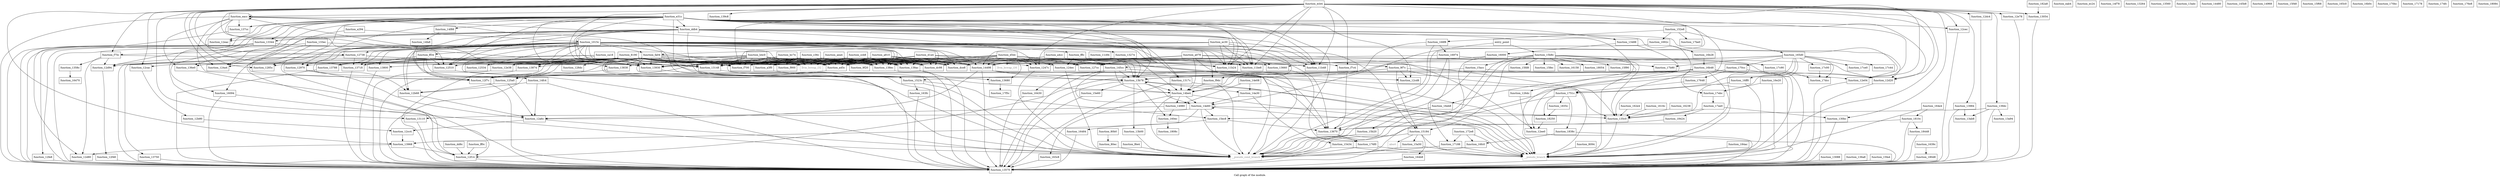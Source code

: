 digraph "Call graph of the module." {
  label="Call graph of the module.";
  node [shape=record];

  Node_function_8190 [label="{function_8190}"];
  Node_function_9f20 [label="{function_9f20}"];
  Node_function_a078 [label="{function_a078}"];
  Node_function_a294 [label="{function_a294}"];
  Node_function_f6e4 [label="{function_f6e4}"];
  Node_function_a3f0 [label="{function_a3f0}"];
  Node_function_d5dc [label="{function_d5dc}"];
  Node_function_dc98 [label="{function_dc98}"];
  Node_function_dce8 [label="{function_dce8}"];
  Node_function_dd8c [label="{function_dd8c}"];
  Node_function_ddb4 [label="{function_ddb4}"];
  Node_function_e31c [label="{function_e31c}"];
  Node_function_eab4 [label="{function_eab4}"];
  Node_function_eacc [label="{function_eacc}"];
  Node_function_ec24 [label="{function_ec24}"];
  Node_function_ec30 [label="{function_ec30}"];
  Node_function_ecb4 [label="{function_ecb4}"];
  Node_function_a45c [label="{function_a45c}"];
  Node_function_a4cc [label="{function_a4cc}"];
  Node_function_a810 [label="{function_a810}"];
  Node_function_aea4 [label="{function_aea4}"];
  Node_function_b4c0 [label="{function_b4c0}"];
  Node_function_bc74 [label="{function_bc74}"];
  Node_function_c36c [label="{function_c36c}"];
  Node_function_ca18 [label="{function_ca18}"];
  Node_function_ccb8 [label="{function_ccb8}"];
  Node_function_d1a4 [label="{function_d1a4}"];
  Node_entry_point [label="{entry_point}"];
  Node_function_9f7c [label="{function_9f7c}"];
  Node_function_12534 [label="{function_12534}"];
  Node_function_125a0 [label="{function_125a0}"];
  Node_function_126dc [label="{function_126dc}"];
  Node_function_12738 [label="{function_12738}"];
  Node_function_127cc [label="{function_127cc}"];
  Node_function_1285c [label="{function_1285c}"];
  Node_function_128dc [label="{function_128dc}"];
  Node_function_12970 [label="{function_12970}"];
  Node_function_12a6c [label="{function_12a6c}"];
  Node_function_12b68 [label="{function_12b68}"];
  Node_function_12b80 [label="{function_12b80}"];
  Node_function_12cac [label="{function_12cac}"];
  Node_function_12cc4 [label="{function_12cc4}"];
  Node_function_14f78 [label="{function_14f78}"];
  Node_function_14f88 [label="{function_14f88}"];
  Node_function_12cec [label="{function_12cec}"];
  Node_function_12d20 [label="{function_12d20}"];
  Node_function_12d80 [label="{function_12d80}"];
  Node_function_12d94 [label="{function_12d94}"];
  Node_function_12dc4 [label="{function_12dc4}"];
  Node_function_12e04 [label="{function_12e04}"];
  Node_function_12e38 [label="{function_12e38}"];
  Node_function_12e78 [label="{function_12e78}"];
  Node_function_12eac [label="{function_12eac}"];
  Node_function_12ee0 [label="{function_12ee0}"];
  Node_function_12f14 [label="{function_12f14}"];
  Node_function_12f48 [label="{function_12f48}"];
  Node_function_12f7c [label="{function_12f7c}"];
  Node_function_12fe8 [label="{function_12fe8}"];
  Node_function_13054 [label="{function_13054}"];
  Node_function_13088 [label="{function_13088}"];
  Node_function_130bc [label="{function_130bc}"];
  Node_function_13110 [label="{function_13110}"];
  Node_function_13148 [label="{function_13148}"];
  Node_function_1317c [label="{function_1317c}"];
  Node_function_13264 [label="{function_13264}"];
  Node_function_13274 [label="{function_13274}"];
  Node_function_13344 [label="{function_13344}"];
  Node_function_133ec [label="{function_133ec}"];
  Node_function_13488 [label="{function_13488}"];
  Node_function_13560 [label="{function_13560}"];
  Node_function_13570 [label="{function_13570}"];
  Node_function_1358c [label="{function_1358c}"];
  Node_function_135c0 [label="{function_135c0}"];
  Node_function_13660 [label="{function_13660}"];
  Node_function_13670 [label="{function_13670}"];
  Node_function_13680 [label="{function_13680}"];
  Node_function_136a8 [label="{function_136a8}"];
  Node_function_136e0 [label="{function_136e0}"];
  Node_function_13718 [label="{function_13718}"];
  Node_function_13750 [label="{function_13750}"];
  Node_function_13788 [label="{function_13788}"];
  Node_function_137cc [label="{function_137cc}"];
  Node_function_13800 [label="{function_13800}"];
  Node_function_13838 [label="{function_13838}"];
  Node_function_13874 [label="{function_13874}"];
  Node_function_138ac [label="{function_138ac}"];
  Node_function_138ec [label="{function_138ec}"];
  Node_function_13930 [label="{function_13930}"];
  Node_function_13968 [label="{function_13968}"];
  Node_function_13984 [label="{function_13984}"];
  Node_function_139c8 [label="{function_139c8}"];
  Node_function_139dc [label="{function_139dc}"];
  Node_function_13a94 [label="{function_13a94}"];
  Node_function_13ab8 [label="{function_13ab8}"];
  Node_function_13adc [label="{function_13adc}"];
  Node_function_13b00 [label="{function_13b00}"];
  Node_function_13b78 [label="{function_13b78}"];
  Node_function_14480 [label="{function_14480}"];
  Node_function_14498 [label="{function_14498}"];
  Node_function_145b8 [label="{function_145b8}"];
  Node_function_145cc [label="{function_145cc}"];
  Node_function_14968 [label="{function_14968}"];
  Node_function_14980 [label="{function_14980}"];
  Node_function_14a30 [label="{function_14a30}"];
  Node_function_14be4 [label="{function_14be4}"];
  Node_function_14e08 [label="{function_14e08}"];
  Node_function_14e60 [label="{function_14e60}"];
  Node_function_14fa8 [label="{function_14fa8}"];
  Node_function_14fc4 [label="{function_14fc4}"];
  Node_function_15184 [label="{function_15184}"];
  Node_function_1523c [label="{function_1523c}"];
  Node_function_152e8 [label="{function_152e8}"];
  Node_function_15434 [label="{function_15434}"];
  Node_function_15a50 [label="{function_15a50}"];
  Node_function_15acc [label="{function_15acc}"];
  Node_function_15b20 [label="{function_15b20}"];
  Node_function_15b8c [label="{function_15b8c}"];
  Node_function_15e60 [label="{function_15e60}"];
  Node_function_15ec8 [label="{function_15ec8}"];
  Node_function_15f48 [label="{function_15f48}"];
  Node_function_15f68 [label="{function_15f68}"];
  Node_function_15f90 [label="{function_15f90}"];
  Node_function_15fa4 [label="{function_15fa4}"];
  Node_function_15fd8 [label="{function_15fd8}"];
  Node_function_15fec [label="{function_15fec}"];
  Node_function_16000 [label="{function_16000}"];
  Node_function_16094 [label="{function_16094}"];
  Node_function_160ec [label="{function_160ec}"];
  Node_function_16158 [label="{function_16158}"];
  Node_function_1616c [label="{function_1616c}"];
  Node_function_16238 [label="{function_16238}"];
  Node_function_162e4 [label="{function_162e4}"];
  Node_function_1639c [label="{function_1639c}"];
  Node_function_163c8 [label="{function_163c8}"];
  Node_function_163fc [label="{function_163fc}"];
  Node_function_16430 [label="{function_16430}"];
  Node_function_16470 [label="{function_16470}"];
  Node_function_16484 [label="{function_16484}"];
  Node_function_164b8 [label="{function_164b8}"];
  Node_function_164e4 [label="{function_164e4}"];
  Node_function_165c0 [label="{function_165c0}"];
  Node_function_165d0 [label="{function_165d0}"];
  Node_function_168f8 [label="{function_168f8}"];
  Node_function_1692c [label="{function_1692c}"];
  Node_function_16974 [label="{function_16974}"];
  Node_function_16b0c [label="{function_16b0c}"];
  Node_function_16b28 [label="{function_16b28}"];
  Node_function_16b48 [label="{function_16b48}"];
  Node_function_16e20 [label="{function_16e20}"];
  Node_function_16eb8 [label="{function_16eb8}"];
  Node_function_16fc0 [label="{function_16fc0}"];
  Node_function_16ff0 [label="{function_16ff0}"];
  Node_function_170bc [label="{function_170bc}"];
  Node_function_170cc [label="{function_170cc}"];
  Node_function_17178 [label="{function_17178}"];
  Node_function_17188 [label="{function_17188}"];
  Node_function_172e8 [label="{function_172e8}"];
  Node_function_174fc [label="{function_174fc}"];
  Node_function_1751c [label="{function_1751c}"];
  Node_function_17648 [label="{function_17648}"];
  Node_function_176e8 [label="{function_176e8}"];
  Node_function_176f0 [label="{function_176f0}"];
  Node_function_17b80 [label="{function_17b80}"];
  Node_function_17be0 [label="{function_17be0}"];
  Node_function_17c00 [label="{function_17c00}"];
  Node_function_17c44 [label="{function_17c44}"];
  Node_function_17c90 [label="{function_17c90}"];
  Node_function_17ce0 [label="{function_17ce0}"];
  Node_function_17dcc [label="{function_17dcc}"];
  Node_function_17ebc [label="{function_17ebc}"];
  Node_function_17ee0 [label="{function_17ee0}"];
  Node_function_17f5c [label="{function_17f5c}"];
  Node_function_18054 [label="{function_18054}"];
  Node_function_18084 [label="{function_18084}"];
  Node_function_1808c [label="{function_1808c}"];
  Node_function_180d8 [label="{function_180d8}"];
  Node_function_1810c [label="{function_1810c}"];
  Node_function_18250 [label="{function_18250}"];
  Node_function_182a8 [label="{function_182a8}"];
  Node_function_1835c [label="{function_1835c}"];
  Node_function_1838c [label="{function_1838c}"];
  Node_function_18424 [label="{function_18424}"];
  Node_function_18448 [label="{function_18448}"];
  Node_function_184ac [label="{function_184ac}"];
  Node_llvm_bswap_i32 [color="gray50", fontcolor="gray50", label="{llvm_bswap_i32}"];
  Node_abort [color="gray50", fontcolor="gray50", label="{abort}"];
  Node_llvm_bswap_i16 [color="gray50", fontcolor="gray50", label="{llvm_bswap_i16}"];
  Node_function_12cd8 [label="{function_12cd8}"];
  Node_function_f700 [label="{function_f700}"];
  Node_function_f75c [label="{function_f75c}"];
  Node_function_f7c4 [label="{function_f7c4}"];
  Node_function_f900 [label="{function_f900}"];
  Node_function_f9dc [label="{function_f9dc}"];
  Node_function_fa04 [label="{function_fa04}"];
  Node_function_ff0c [label="{function_ff0c}"];
  Node_function_ff34 [label="{function_ff34}"];
  Node_function_fffc [label="{function_fffc}"];
  Node_function_1015c [label="{function_1015c}"];
  Node_function_11b24 [label="{function_11b24}"];
  Node_function_11b48 [label="{function_11b48}"];
  Node_function_11be8 [label="{function_11be8}"];
  Node_function_11c84 [label="{function_11c84}"];
  Node_function_1247c [label="{function_1247c}"];
  Node_function_124a4 [label="{function_124a4}"];
  Node_function_124ec [label="{function_124ec}"];
  Node_function_12510 [label="{function_12510}"];
  Node___pseudo_branch [color="gray50", fontcolor="gray50", label="{__pseudo_branch}"];
  Node___pseudo_cond_branch [color="gray50", fontcolor="gray50", label="{__pseudo_cond_branch}"];
  Node_function_8094 [label="{function_8094}"];
  Node_function_80b0 [label="{function_80b0}"];
  Node_function_80ec [label="{function_80ec}"];
  Node_function_8190 -> Node_function_9f20;
  Node_function_8190 -> Node_function_a45c;
  Node_function_8190 -> Node_function_12534;
  Node_function_8190 -> Node_function_125a0;
  Node_function_8190 -> Node_function_127cc;
  Node_function_8190 -> Node_function_1285c;
  Node_function_8190 -> Node_function_128dc;
  Node_function_8190 -> Node_function_12970;
  Node_function_8190 -> Node_function_12cac;
  Node_function_8190 -> Node_function_12d94;
  Node_function_8190 -> Node_function_12e38;
  Node_function_8190 -> Node_function_12f7c;
  Node_function_8190 -> Node_function_13148;
  Node_function_8190 -> Node_function_13570;
  Node_function_8190 -> Node_function_135c0;
  Node_function_8190 -> Node_function_13660;
  Node_function_8190 -> Node_function_13670;
  Node_function_8190 -> Node_function_13718;
  Node_function_8190 -> Node_function_13788;
  Node_function_8190 -> Node_function_13800;
  Node_function_8190 -> Node_function_13874;
  Node_function_8190 -> Node_function_138ec;
  Node_function_8190 -> Node_function_13930;
  Node_function_8190 -> Node_function_14498;
  Node_function_8190 -> Node_function_1523c;
  Node_function_8190 -> Node_llvm_bswap_i32;
  Node_function_8190 -> Node_function_f700;
  Node_function_8190 -> Node_function_11b24;
  Node_function_8190 -> Node_function_11b48;
  Node_function_8190 -> Node_function_11be8;
  Node_function_8190 -> Node_function_1247c;
  Node_function_8190 -> Node_function_124a4;
  Node_function_8190 -> Node_function_12510;
  Node_function_8190 -> Node___pseudo_cond_branch;
  Node_function_a078 -> Node_function_9f7c;
  Node_function_a078 -> Node_function_13570;
  Node_function_a078 -> Node_function_14498;
  Node_function_a078 -> Node_function_14be4;
  Node_function_a078 -> Node_llvm_bswap_i32;
  Node_function_a078 -> Node_function_124ec;
  Node_function_a078 -> Node___pseudo_cond_branch;
  Node_function_a294 -> Node_function_12f14;
  Node_function_a294 -> Node_function_1015c;
  Node_function_f6e4 -> Node___pseudo_cond_branch;
  Node_function_a3f0 -> Node_function_13680;
  Node_function_d5dc -> Node_function_9f20;
  Node_function_d5dc -> Node_function_dc98;
  Node_function_d5dc -> Node_function_dce8;
  Node_function_d5dc -> Node_function_a45c;
  Node_function_d5dc -> Node_function_127cc;
  Node_function_d5dc -> Node_function_12d20;
  Node_function_d5dc -> Node_function_12ee0;
  Node_function_d5dc -> Node_function_13148;
  Node_function_d5dc -> Node_function_13680;
  Node_function_d5dc -> Node_function_138ac;
  Node_function_d5dc -> Node_function_138ec;
  Node_function_d5dc -> Node_function_13930;
  Node_function_d5dc -> Node_function_14498;
  Node_function_d5dc -> Node_llvm_bswap_i16;
  Node_function_d5dc -> Node_function_f700;
  Node_function_d5dc -> Node_function_f7c4;
  Node_function_d5dc -> Node_function_11b24;
  Node_function_d5dc -> Node_function_11b48;
  Node_function_d5dc -> Node_function_11be8;
  Node_function_d5dc -> Node_function_1247c;
  Node_function_d5dc -> Node_function_124ec;
  Node_function_dd8c -> Node_function_12f14;
  Node_function_ddb4 -> Node_function_125a0;
  Node_function_ddb4 -> Node_function_126dc;
  Node_function_ddb4 -> Node_function_127cc;
  Node_function_ddb4 -> Node_function_12970;
  Node_function_ddb4 -> Node_function_12d20;
  Node_function_ddb4 -> Node_function_12eac;
  Node_function_ddb4 -> Node_function_12f14;
  Node_function_ddb4 -> Node_function_13148;
  Node_function_ddb4 -> Node_function_1317c;
  Node_function_ddb4 -> Node_function_13344;
  Node_function_ddb4 -> Node_function_13488;
  Node_function_ddb4 -> Node_function_135c0;
  Node_function_ddb4 -> Node_function_1523c;
  Node_function_ddb4 -> Node_function_11b24;
  Node_function_ddb4 -> Node_function_11b48;
  Node_function_ddb4 -> Node_function_11be8;
  Node_function_ddb4 -> Node_function_1247c;
  Node_function_ddb4 -> Node_function_124a4;
  Node_function_ddb4 -> Node_function_12510;
  Node_function_e31c -> Node_function_ddb4;
  Node_function_e31c -> Node_function_127cc;
  Node_function_e31c -> Node_function_1285c;
  Node_function_e31c -> Node_function_12970;
  Node_function_e31c -> Node_function_14f88;
  Node_function_e31c -> Node_function_12cec;
  Node_function_e31c -> Node_function_12d20;
  Node_function_e31c -> Node_function_12d80;
  Node_function_e31c -> Node_function_12d94;
  Node_function_e31c -> Node_function_12e04;
  Node_function_e31c -> Node_function_12eac;
  Node_function_e31c -> Node_function_12ee0;
  Node_function_e31c -> Node_function_12f14;
  Node_function_e31c -> Node_function_13148;
  Node_function_e31c -> Node_function_1317c;
  Node_function_e31c -> Node_function_13344;
  Node_function_e31c -> Node_function_13488;
  Node_function_e31c -> Node_function_136e0;
  Node_function_e31c -> Node_function_137cc;
  Node_function_e31c -> Node_function_13930;
  Node_function_e31c -> Node_function_13b78;
  Node_function_e31c -> Node_function_1523c;
  Node_function_e31c -> Node_function_12cd8;
  Node_function_e31c -> Node_function_11b24;
  Node_function_e31c -> Node_function_11b48;
  Node_function_e31c -> Node_function_11be8;
  Node_function_e31c -> Node_function_124a4;
  Node_function_e31c -> Node_function_12510;
  Node_function_e31c -> Node___pseudo_cond_branch;
  Node_function_eacc -> Node_function_ddb4;
  Node_function_eacc -> Node_function_eacc;
  Node_function_eacc -> Node_function_12f7c;
  Node_function_eacc -> Node_function_13148;
  Node_function_eacc -> Node_function_13570;
  Node_function_eacc -> Node_function_136e0;
  Node_function_eacc -> Node_function_13718;
  Node_function_eacc -> Node_function_137cc;
  Node_function_eacc -> Node_function_138ec;
  Node_function_eacc -> Node_function_13930;
  Node_function_eacc -> Node_function_1523c;
  Node_function_ec30 -> Node_function_12b68;
  Node_function_ec30 -> Node_function_f700;
  Node_function_ec30 -> Node_function_f9dc;
  Node_function_ec30 -> Node_function_fa04;
  Node_function_ec30 -> Node_function_11b24;
  Node_function_ec30 -> Node_function_11b48;
  Node_function_ec30 -> Node_function_11be8;
  Node_function_ecb4 -> Node_function_eacc;
  Node_function_ecb4 -> Node_function_12738;
  Node_function_ecb4 -> Node_function_1285c;
  Node_function_ecb4 -> Node_function_12cac;
  Node_function_ecb4 -> Node_function_12cec;
  Node_function_ecb4 -> Node_function_12d20;
  Node_function_ecb4 -> Node_function_12dc4;
  Node_function_ecb4 -> Node_function_12e04;
  Node_function_ecb4 -> Node_function_12e78;
  Node_function_ecb4 -> Node_function_13054;
  Node_function_ecb4 -> Node_function_130bc;
  Node_function_ecb4 -> Node_function_13110;
  Node_function_ecb4 -> Node_function_13148;
  Node_function_ecb4 -> Node_function_13670;
  Node_function_ecb4 -> Node_function_13968;
  Node_function_ecb4 -> Node_function_13984;
  Node_function_ecb4 -> Node_function_139c8;
  Node_function_ecb4 -> Node_function_139dc;
  Node_function_ecb4 -> Node_function_f700;
  Node_function_ecb4 -> Node_function_f75c;
  Node_function_ecb4 -> Node_function_f7c4;
  Node_function_ecb4 -> Node_function_11b24;
  Node_function_ecb4 -> Node_function_11b48;
  Node_function_ecb4 -> Node_function_11be8;
  Node_function_ecb4 -> Node_function_1247c;
  Node_function_ecb4 -> Node_function_124a4;
  Node_function_ecb4 -> Node_function_12510;
  Node_function_ecb4 -> Node___pseudo_branch;
  Node_function_a45c -> Node_function_125a0;
  Node_function_a4cc -> Node_function_14498;
  Node_function_a4cc -> Node_function_145cc;
  Node_function_a810 -> Node_function_dc98;
  Node_function_a810 -> Node_function_dce8;
  Node_function_a810 -> Node_function_a45c;
  Node_function_a810 -> Node_function_13148;
  Node_function_a810 -> Node_function_138ac;
  Node_function_a810 -> Node_function_138ec;
  Node_function_a810 -> Node_function_13930;
  Node_function_a810 -> Node_function_14498;
  Node_function_a810 -> Node_llvm_bswap_i32;
  Node_function_a810 -> Node_function_f700;
  Node_function_a810 -> Node_function_f900;
  Node_function_a810 -> Node_function_124ec;
  Node_function_aea4 -> Node_function_dc98;
  Node_function_aea4 -> Node_function_dce8;
  Node_function_aea4 -> Node_function_a45c;
  Node_function_aea4 -> Node_function_13148;
  Node_function_aea4 -> Node_function_138ac;
  Node_function_aea4 -> Node_function_138ec;
  Node_function_aea4 -> Node_function_13930;
  Node_function_aea4 -> Node_function_14498;
  Node_function_aea4 -> Node_llvm_bswap_i32;
  Node_function_aea4 -> Node_function_f700;
  Node_function_aea4 -> Node_function_f900;
  Node_function_b4c0 -> Node_function_dc98;
  Node_function_b4c0 -> Node_function_dce8;
  Node_function_b4c0 -> Node_function_a45c;
  Node_function_b4c0 -> Node_function_12d94;
  Node_function_b4c0 -> Node_function_12f7c;
  Node_function_b4c0 -> Node_function_13148;
  Node_function_b4c0 -> Node_function_13718;
  Node_function_b4c0 -> Node_function_13838;
  Node_function_b4c0 -> Node_function_138ac;
  Node_function_b4c0 -> Node_function_138ec;
  Node_function_b4c0 -> Node_function_13930;
  Node_function_b4c0 -> Node_function_13b78;
  Node_function_b4c0 -> Node_function_14498;
  Node_function_b4c0 -> Node_llvm_bswap_i32;
  Node_function_b4c0 -> Node_function_f700;
  Node_function_b4c0 -> Node_function_f900;
  Node_function_bc74 -> Node_function_a3f0;
  Node_function_bc74 -> Node_function_dc98;
  Node_function_bc74 -> Node_function_dce8;
  Node_function_bc74 -> Node_function_a45c;
  Node_function_bc74 -> Node_function_13148;
  Node_function_bc74 -> Node_function_138ac;
  Node_function_bc74 -> Node_function_138ec;
  Node_function_bc74 -> Node_function_13930;
  Node_function_bc74 -> Node_function_14498;
  Node_function_bc74 -> Node_llvm_bswap_i32;
  Node_function_bc74 -> Node_function_f700;
  Node_function_bc74 -> Node_function_f900;
  Node_function_c36c -> Node_function_a3f0;
  Node_function_c36c -> Node_function_dc98;
  Node_function_c36c -> Node_function_dce8;
  Node_function_c36c -> Node_function_a45c;
  Node_function_c36c -> Node_function_13148;
  Node_function_c36c -> Node_function_138ac;
  Node_function_c36c -> Node_function_138ec;
  Node_function_c36c -> Node_function_13930;
  Node_function_c36c -> Node_function_14498;
  Node_function_c36c -> Node_llvm_bswap_i32;
  Node_function_c36c -> Node_function_f700;
  Node_function_ca18 -> Node_function_a45c;
  Node_function_ca18 -> Node_function_136e0;
  Node_function_ca18 -> Node_function_13718;
  Node_function_ca18 -> Node_function_13874;
  Node_function_ca18 -> Node_function_13930;
  Node_function_ca18 -> Node_function_14498;
  Node_function_ca18 -> Node_llvm_bswap_i32;
  Node_function_ca18 -> Node_function_f700;
  Node_function_ca18 -> Node_function_f900;
  Node_function_ccb8 -> Node_function_dc98;
  Node_function_ccb8 -> Node_function_dce8;
  Node_function_ccb8 -> Node_function_a45c;
  Node_function_ccb8 -> Node_function_13148;
  Node_function_ccb8 -> Node_function_138ac;
  Node_function_ccb8 -> Node_function_138ec;
  Node_function_ccb8 -> Node_function_13930;
  Node_function_ccb8 -> Node_function_14498;
  Node_function_ccb8 -> Node_llvm_bswap_i32;
  Node_function_ccb8 -> Node_llvm_bswap_i16;
  Node_function_ccb8 -> Node_function_f700;
  Node_function_ccb8 -> Node_function_f900;
  Node_function_d1a4 -> Node_function_dc98;
  Node_function_d1a4 -> Node_function_dce8;
  Node_function_d1a4 -> Node_function_a45c;
  Node_function_d1a4 -> Node_function_13148;
  Node_function_d1a4 -> Node_function_138ac;
  Node_function_d1a4 -> Node_function_138ec;
  Node_function_d1a4 -> Node_function_13930;
  Node_function_d1a4 -> Node_function_14498;
  Node_function_d1a4 -> Node_llvm_bswap_i32;
  Node_function_d1a4 -> Node_function_f700;
  Node_function_d1a4 -> Node_function_11b24;
  Node_function_d1a4 -> Node_function_11be8;
  Node_function_d1a4 -> Node_function_124ec;
  Node_entry_point -> Node_function_14e60;
  Node_entry_point -> Node_function_15b8c;
  Node_function_9f7c -> Node_function_12e04;
  Node_function_9f7c -> Node_function_12f14;
  Node_function_9f7c -> Node_function_15184;
  Node_function_9f7c -> Node_function_1523c;
  Node_function_9f7c -> Node_function_12cd8;
  Node_function_9f7c -> Node___pseudo_branch;
  Node_function_125a0 -> Node_function_12a6c;
  Node_function_125a0 -> Node_function_12b68;
  Node_function_126dc -> Node_function_12ee0;
  Node_function_12738 -> Node_function_13148;
  Node_function_12738 -> Node_function_13570;
  Node_function_12738 -> Node_function_13718;
  Node_function_12738 -> Node_function_13750;
  Node_function_12738 -> Node_function_13930;
  Node_function_12970 -> Node_function_12a6c;
  Node_function_12970 -> Node_function_12b68;
  Node_function_12a6c -> Node_function_12cc4;
  Node_function_12a6c -> Node___pseudo_cond_branch;
  Node_function_12b68 -> Node_function_12a6c;
  Node_function_12b80 -> Node_function_12cc4;
  Node_function_12cac -> Node_function_12b80;
  Node_function_12cc4 -> Node_function_13968;
  Node_function_14f88 -> Node_function_14fa8;
  Node_function_12cec -> Node_function_13570;
  Node_function_12d20 -> Node_function_13570;
  Node_function_12d94 -> Node_function_12f48;
  Node_function_12dc4 -> Node_function_13570;
  Node_function_12e04 -> Node_function_13570;
  Node_function_12e38 -> Node_function_13570;
  Node_function_12e78 -> Node_function_13570;
  Node_function_12eac -> Node_function_13570;
  Node_function_12ee0 -> Node_function_13570;
  Node_function_12f14 -> Node_function_13570;
  Node_function_12f48 -> Node_function_13570;
  Node_function_12f7c -> Node_function_13570;
  Node_function_12fe8 -> Node_function_13570;
  Node_function_13054 -> Node_function_13570;
  Node_function_13088 -> Node_function_13570;
  Node_function_130bc -> Node_function_13570;
  Node_function_13110 -> Node_function_13570;
  Node_function_13148 -> Node_function_13570;
  Node_function_1317c -> Node_function_13570;
  Node_function_1317c -> Node_function_14be4;
  Node_function_1317c -> Node___pseudo_branch;
  Node_function_13274 -> Node_function_13b78;
  Node_function_13274 -> Node_function_14498;
  Node_function_13274 -> Node_function_14be4;
  Node_function_13344 -> Node_function_12fe8;
  Node_function_13344 -> Node_function_13274;
  Node_function_13344 -> Node_function_13570;
  Node_function_13344 -> Node_function_16094;
  Node_function_133ec -> Node_function_12f7c;
  Node_function_133ec -> Node_function_13274;
  Node_function_133ec -> Node_function_13570;
  Node_function_133ec -> Node_function_16094;
  Node_function_13488 -> Node_function_16000;
  Node_function_13488 -> Node___pseudo_branch;
  Node_function_1358c -> Node_function_16470;
  Node_function_135c0 -> Node___pseudo_branch;
  Node_function_13660 -> Node_function_176f0;
  Node_function_13670 -> Node_function_176f0;
  Node_function_13680 -> Node_function_17f5c;
  Node_function_136a8 -> Node_function_13570;
  Node_function_136e0 -> Node_function_13570;
  Node_function_13718 -> Node_function_13570;
  Node_function_13750 -> Node_function_13570;
  Node_function_13788 -> Node_function_13570;
  Node_function_137cc -> Node_function_13570;
  Node_function_13800 -> Node_function_13570;
  Node_function_13838 -> Node_function_13570;
  Node_function_13874 -> Node_function_13570;
  Node_function_138ac -> Node_function_13570;
  Node_function_138ec -> Node_function_13570;
  Node_function_13930 -> Node_function_13570;
  Node_function_13968 -> Node_function_12d80;
  Node_function_13968 -> Node_function_12f14;
  Node_function_13984 -> Node_function_13570;
  Node_function_13984 -> Node_function_13ab8;
  Node_function_139dc -> Node_function_13570;
  Node_function_139dc -> Node_function_13a94;
  Node_function_139dc -> Node_function_13ab8;
  Node_function_139dc -> Node_function_15ec8;
  Node_function_13b00 -> Node___pseudo_cond_branch;
  Node_function_13b78 -> Node_function_13570;
  Node_function_13b78 -> Node_function_13b00;
  Node_function_13b78 -> Node_function_13b78;
  Node_function_13b78 -> Node_function_14a30;
  Node_function_13b78 -> Node_function_14be4;
  Node_function_13b78 -> Node_function_14e60;
  Node_function_13b78 -> Node_function_15e60;
  Node_function_13b78 -> Node_function_160ec;
  Node_function_13b78 -> Node___pseudo_branch;
  Node_function_14498 -> Node_function_12a6c;
  Node_function_14498 -> Node_function_13570;
  Node_function_14498 -> Node_function_135c0;
  Node_function_14498 -> Node_function_13b78;
  Node_function_14498 -> Node___pseudo_branch;
  Node_function_145cc -> Node_function_13570;
  Node_function_145cc -> Node_function_13670;
  Node_function_145cc -> Node_function_13b78;
  Node_function_145cc -> Node_function_14be4;
  Node_function_145cc -> Node_function_14e60;
  Node_function_145cc -> Node_function_16430;
  Node_function_145cc -> Node___pseudo_branch;
  Node_function_14980 -> Node_function_12a6c;
  Node_function_14980 -> Node_function_160ec;
  Node_function_14a30 -> Node_function_14e60;
  Node_function_14a30 -> Node_function_15434;
  Node_function_14be4 -> Node_function_14980;
  Node_function_14be4 -> Node_function_14e60;
  Node_function_14be4 -> Node_function_163c8;
  Node_function_14be4 -> Node___pseudo_branch;
  Node_function_14be4 -> Node___pseudo_cond_branch;
  Node_function_14e08 -> Node_function_14980;
  Node_function_14e08 -> Node_function_14a30;
  Node_function_14e60 -> Node_function_13110;
  Node_function_14e60 -> Node_function_135c0;
  Node_function_14e60 -> Node_function_13968;
  Node_function_14e60 -> Node_function_14e60;
  Node_function_14e60 -> Node_function_15ec8;
  Node_function_14e60 -> Node___pseudo_branch;
  Node_function_14e60 -> Node___pseudo_cond_branch;
  Node_function_14fa8 -> Node_function_14fc4;
  Node_function_14fc4 -> Node_function_12a6c;
  Node_function_14fc4 -> Node_function_12b68;
  Node_function_14fc4 -> Node_function_13570;
  Node_function_15184 -> Node_function_15a50;
  Node_function_15184 -> Node_function_164b8;
  Node_function_15184 -> Node_abort;
  Node_function_15184 -> Node___pseudo_branch;
  Node_function_15184 -> Node___pseudo_cond_branch;
  Node_function_1523c -> Node_function_15ec8;
  Node_function_1523c -> Node_function_163fc;
  Node_function_1523c -> Node___pseudo_cond_branch;
  Node_function_152e8 -> Node_function_165d0;
  Node_function_152e8 -> Node_function_168f8;
  Node_function_152e8 -> Node_function_1692c;
  Node_function_152e8 -> Node_function_17be0;
  Node_function_15434 -> Node_function_13570;
  Node_function_15434 -> Node___pseudo_branch;
  Node_function_15a50 -> Node___pseudo_branch;
  Node_function_15a50 -> Node___pseudo_cond_branch;
  Node_function_15acc -> Node_function_12d20;
  Node_function_15acc -> Node_function_12f7c;
  Node_function_15acc -> Node___pseudo_cond_branch;
  Node_function_15b20 -> Node___pseudo_cond_branch;
  Node_function_15b8c -> Node_function_135c0;
  Node_function_15b8c -> Node_function_15184;
  Node_function_15b8c -> Node_function_15acc;
  Node_function_15b8c -> Node_function_15b20;
  Node_function_15b8c -> Node_function_15f90;
  Node_function_15b8c -> Node_function_15fd8;
  Node_function_15b8c -> Node_function_15fec;
  Node_function_15b8c -> Node_function_16158;
  Node_function_15b8c -> Node_function_17c90;
  Node_function_15b8c -> Node_function_18054;
  Node_function_15b8c -> Node___pseudo_branch;
  Node_function_15b8c -> Node___pseudo_cond_branch;
  Node_function_15e60 -> Node_function_13570;
  Node_function_15ec8 -> Node_function_13670;
  Node_function_15ec8 -> Node_function_16484;
  Node_function_15fa4 -> Node_function_13570;
  Node_function_16000 -> Node_function_13570;
  Node_function_16000 -> Node_function_13660;
  Node_function_16000 -> Node_function_17b80;
  Node_function_16094 -> Node_function_13570;
  Node_function_16094 -> Node___pseudo_cond_branch;
  Node_function_160ec -> Node_function_1808c;
  Node_function_1616c -> Node_function_135c0;
  Node_function_16238 -> Node_function_135c0;
  Node_function_162e4 -> Node_function_135c0;
  Node_function_1639c -> Node_function_180d8;
  Node_function_163c8 -> Node_function_13570;
  Node_function_163fc -> Node_function_13570;
  Node_function_16430 -> Node_function_13570;
  Node_function_16484 -> Node_function_13570;
  Node_function_164b8 -> Node_function_13570;
  Node_function_164e4 -> Node_function_1810c;
  Node_function_164e4 -> Node___pseudo_branch;
  Node_function_165d0 -> Node_function_135c0;
  Node_function_165d0 -> Node_function_13b78;
  Node_function_165d0 -> Node_function_145cc;
  Node_function_165d0 -> Node_function_16ff0;
  Node_function_165d0 -> Node_function_170cc;
  Node_function_165d0 -> Node_function_1751c;
  Node_function_165d0 -> Node_function_17b80;
  Node_function_165d0 -> Node_function_17c00;
  Node_function_165d0 -> Node_function_17c44;
  Node_function_165d0 -> Node_function_17ce0;
  Node_function_165d0 -> Node_function_17dcc;
  Node_function_168f8 -> Node_function_14be4;
  Node_function_168f8 -> Node_function_16974;
  Node_function_168f8 -> Node___pseudo_cond_branch;
  Node_function_1692c -> Node_function_14498;
  Node_function_1692c -> Node_function_16b28;
  Node_function_16974 -> Node_function_13148;
  Node_function_16974 -> Node_function_17188;
  Node_function_16974 -> Node___pseudo_branch;
  Node_function_16974 -> Node___pseudo_cond_branch;
  Node_function_16b28 -> Node_function_16b48;
  Node_function_16b48 -> Node_function_12d20;
  Node_function_16b48 -> Node_function_12f7c;
  Node_function_16b48 -> Node_function_13570;
  Node_function_16b48 -> Node_function_13b78;
  Node_function_16b48 -> Node_function_14be4;
  Node_function_16b48 -> Node_function_16eb8;
  Node_function_16b48 -> Node_function_17ebc;
  Node_function_16b48 -> Node___pseudo_branch;
  Node_function_16e20 -> Node_function_13570;
  Node_function_16e20 -> Node_function_17ebc;
  Node_function_16eb8 -> Node_function_13670;
  Node_function_16fc0 -> Node___pseudo_cond_branch;
  Node_function_16ff0 -> Node_function_1751c;
  Node_function_16ff0 -> Node___pseudo_branch;
  Node_function_170cc -> Node_function_17648;
  Node_function_170cc -> Node___pseudo_branch;
  Node_function_170cc -> Node___pseudo_cond_branch;
  Node_function_17188 -> Node___pseudo_branch;
  Node_function_17188 -> Node___pseudo_cond_branch;
  Node_function_172e8 -> Node_function_16fc0;
  Node_function_172e8 -> Node_function_17188;
  Node_function_172e8 -> Node___pseudo_branch;
  Node_function_1751c -> Node_function_18250;
  Node_function_1751c -> Node_function_1835c;
  Node_function_1751c -> Node_function_1838c;
  Node_function_1751c -> Node___pseudo_cond_branch;
  Node_function_17648 -> Node_function_1751c;
  Node_function_176f0 -> Node___pseudo_branch;
  Node_function_176f0 -> Node___pseudo_cond_branch;
  Node_function_17c00 -> Node_function_17dcc;
  Node_function_17c90 -> Node_function_17dcc;
  Node_function_17ebc -> Node_function_17ee0;
  Node_function_17ee0 -> Node_function_130bc;
  Node_function_17ee0 -> Node_function_135c0;
  Node_function_17ee0 -> Node_function_18424;
  Node_function_180d8 -> Node_function_13570;
  Node_function_1810c -> Node_function_13570;
  Node_function_1810c -> Node_function_13670;
  Node_function_1810c -> Node_function_18448;
  Node_function_18250 -> Node_function_12ee0;
  Node_function_182a8 -> Node_function_13054;
  Node_function_1835c -> Node_function_18250;
  Node_function_1838c -> Node_function_13570;
  Node_function_1838c -> Node_function_16fc0;
  Node_function_18424 -> Node_function_13670;
  Node_function_18448 -> Node_function_13570;
  Node_function_184ac -> Node___pseudo_branch;
  Node_function_f75c -> Node_function_12d80;
  Node_function_f75c -> Node_function_12d94;
  Node_function_f75c -> Node_function_1358c;
  Node_function_f75c -> Node_function_12cd8;
  Node_function_f7c4 -> Node_function_13670;
  Node_function_f9dc -> Node_function_14be4;
  Node_function_f9dc -> Node___pseudo_cond_branch;
  Node_function_fa04 -> Node_function_12e38;
  Node_function_fa04 -> Node_function_12f7c;
  Node_function_fa04 -> Node_function_13148;
  Node_function_fa04 -> Node_function_13718;
  Node_function_fa04 -> Node_function_13838;
  Node_function_fa04 -> Node_function_13874;
  Node_function_fa04 -> Node_function_13930;
  Node_function_fa04 -> Node_function_14498;
  Node_function_fa04 -> Node_function_145cc;
  Node_function_fa04 -> Node_function_14be4;
  Node_function_fa04 -> Node_function_1523c;
  Node_function_fa04 -> Node_function_f700;
  Node_function_fa04 -> Node_function_1247c;
  Node_function_fa04 -> Node_function_12510;
  Node_function_fa04 -> Node___pseudo_cond_branch;
  Node_function_ff0c -> Node_function_12f14;
  Node_function_ff34 -> Node_function_12f7c;
  Node_function_ff34 -> Node_function_13718;
  Node_function_ff34 -> Node_function_13930;
  Node_function_ff34 -> Node_function_12510;
  Node_function_ff34 -> Node___pseudo_cond_branch;
  Node_function_fffc -> Node_function_13b78;
  Node_function_fffc -> Node_function_145cc;
  Node_function_fffc -> Node_function_1247c;
  Node_function_fffc -> Node_function_124ec;
  Node_function_1015c -> Node_function_dc98;
  Node_function_1015c -> Node_function_dce8;
  Node_function_1015c -> Node_function_12534;
  Node_function_1015c -> Node_function_12738;
  Node_function_1015c -> Node_function_12b68;
  Node_function_1015c -> Node_function_12d94;
  Node_function_1015c -> Node_function_12e04;
  Node_function_1015c -> Node_function_12e38;
  Node_function_1015c -> Node_function_12f7c;
  Node_function_1015c -> Node_function_13148;
  Node_function_1015c -> Node_function_13570;
  Node_function_1015c -> Node_function_13660;
  Node_function_1015c -> Node_function_13670;
  Node_function_1015c -> Node_function_13718;
  Node_function_1015c -> Node_function_13788;
  Node_function_1015c -> Node_function_13800;
  Node_function_1015c -> Node_function_13838;
  Node_function_1015c -> Node_function_13874;
  Node_function_1015c -> Node_function_138ac;
  Node_function_1015c -> Node_function_138ec;
  Node_function_1015c -> Node_function_13930;
  Node_function_1015c -> Node_function_14498;
  Node_function_1015c -> Node_function_15184;
  Node_function_1015c -> Node_llvm_bswap_i32;
  Node_function_1015c -> Node_function_f700;
  Node_function_1015c -> Node_function_f75c;
  Node_function_1015c -> Node_function_f9dc;
  Node_function_1015c -> Node_function_fa04;
  Node_function_1015c -> Node_function_ff34;
  Node_function_1015c -> Node_function_fffc;
  Node_function_1015c -> Node_function_11b24;
  Node_function_1015c -> Node_function_11b48;
  Node_function_1015c -> Node_function_11be8;
  Node_function_1015c -> Node___pseudo_cond_branch;
  Node_function_11c84 -> Node_function_13b78;
  Node_function_11c84 -> Node_function_124ec;
  Node_function_1247c -> Node___pseudo_cond_branch;
  Node_function_124ec -> Node___pseudo_cond_branch;
  Node_function_12510 -> Node___pseudo_cond_branch;
  Node_function_8094 -> Node___pseudo_branch;
  Node_function_80b0 -> Node_function_80ec;
  Node_function_80ec -> Node___pseudo_cond_branch;
}

